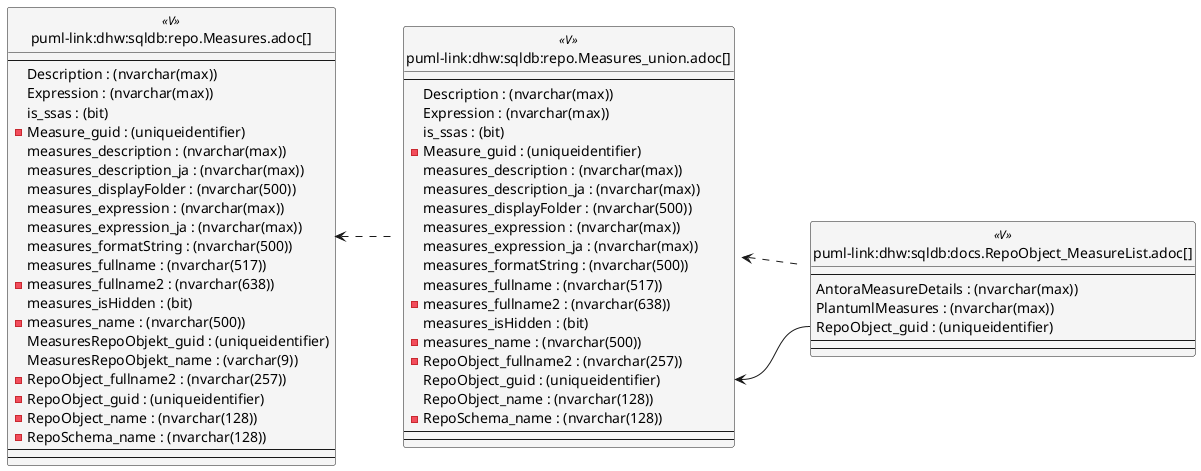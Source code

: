 @startuml
left to right direction
'top to bottom direction
hide circle
'avoide "." issues:
set namespaceSeparator none


skinparam class {
  BackgroundColor White
  BackgroundColor<<FN>> Yellow
  BackgroundColor<<FS>> Yellow
  BackgroundColor<<FT>> LightGray
  BackgroundColor<<IF>> Yellow
  BackgroundColor<<IS>> Yellow
  BackgroundColor<<P>> Aqua
  BackgroundColor<<PC>> Aqua
  BackgroundColor<<SN>> Yellow
  BackgroundColor<<SO>> SlateBlue
  BackgroundColor<<TF>> LightGray
  BackgroundColor<<TR>> Tomato
  BackgroundColor<<U>> White
  BackgroundColor<<V>> WhiteSmoke
  BackgroundColor<<X>> Aqua
  BackgroundColor<<external>> AliceBlue
}


entity "puml-link:dhw:sqldb:docs.RepoObject_MeasureList.adoc[]" as docs.RepoObject_MeasureList << V >> {
  --
  AntoraMeasureDetails : (nvarchar(max))
  PlantumlMeasures : (nvarchar(max))
  RepoObject_guid : (uniqueidentifier)
  --
  --
}

entity "puml-link:dhw:sqldb:repo.Measures.adoc[]" as repo.Measures << V >> {
  --
  Description : (nvarchar(max))
  Expression : (nvarchar(max))
  is_ssas : (bit)
  - Measure_guid : (uniqueidentifier)
  measures_description : (nvarchar(max))
  measures_description_ja : (nvarchar(max))
  measures_displayFolder : (nvarchar(500))
  measures_expression : (nvarchar(max))
  measures_expression_ja : (nvarchar(max))
  measures_formatString : (nvarchar(500))
  measures_fullname : (nvarchar(517))
  - measures_fullname2 : (nvarchar(638))
  measures_isHidden : (bit)
  - measures_name : (nvarchar(500))
  MeasuresRepoObjekt_guid : (uniqueidentifier)
  MeasuresRepoObjekt_name : (varchar(9))
  - RepoObject_fullname2 : (nvarchar(257))
  - RepoObject_guid : (uniqueidentifier)
  - RepoObject_name : (nvarchar(128))
  - RepoSchema_name : (nvarchar(128))
  --
  --
}

entity "puml-link:dhw:sqldb:repo.Measures_union.adoc[]" as repo.Measures_union << V >> {
  --
  Description : (nvarchar(max))
  Expression : (nvarchar(max))
  is_ssas : (bit)
  - Measure_guid : (uniqueidentifier)
  measures_description : (nvarchar(max))
  measures_description_ja : (nvarchar(max))
  measures_displayFolder : (nvarchar(500))
  measures_expression : (nvarchar(max))
  measures_expression_ja : (nvarchar(max))
  measures_formatString : (nvarchar(500))
  measures_fullname : (nvarchar(517))
  - measures_fullname2 : (nvarchar(638))
  measures_isHidden : (bit)
  - measures_name : (nvarchar(500))
  - RepoObject_fullname2 : (nvarchar(257))
  RepoObject_guid : (uniqueidentifier)
  RepoObject_name : (nvarchar(128))
  - RepoSchema_name : (nvarchar(128))
  --
  --
}

repo.Measures <.. repo.Measures_union
repo.Measures_union <.. docs.RepoObject_MeasureList
"repo.Measures_union::RepoObject_guid" <-- "docs.RepoObject_MeasureList::RepoObject_guid"
@enduml

